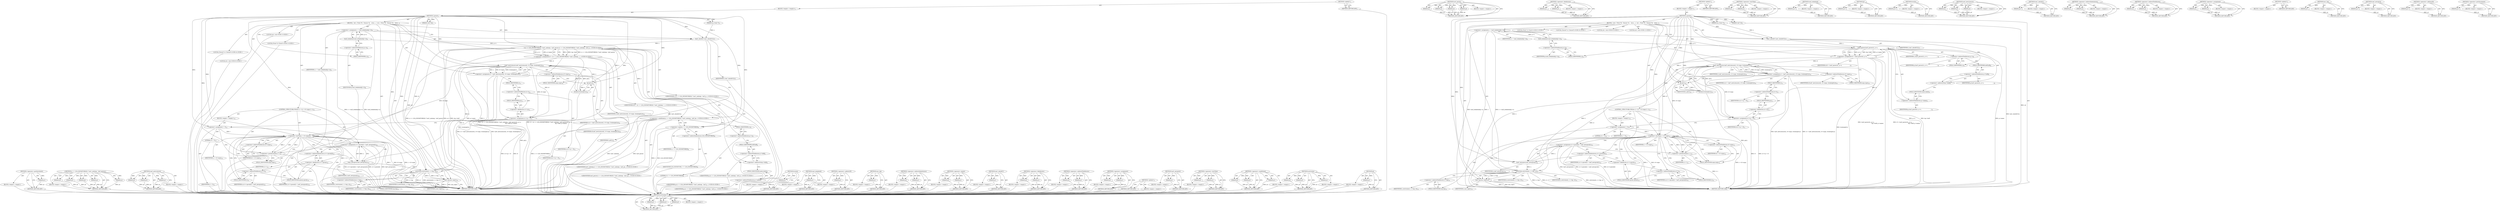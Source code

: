 digraph "&lt;operator&gt;.postIncrement" {
vulnerable_188 [label=<(METHOD,&lt;operator&gt;.postIncrement)>];
vulnerable_189 [label=<(PARAM,p1)>];
vulnerable_190 [label=<(BLOCK,&lt;empty&gt;,&lt;empty&gt;)>];
vulnerable_191 [label=<(METHOD_RETURN,ANY)>];
vulnerable_136 [label="<(METHOD,(c == LUA_SIGNATURE[0]) ? luaU_undump : luaY_parser)>"];
vulnerable_137 [label=<(PARAM,p1)>];
vulnerable_138 [label=<(PARAM,p2)>];
vulnerable_139 [label=<(PARAM,p3)>];
vulnerable_140 [label=<(PARAM,p4)>];
vulnerable_141 [label=<(PARAM,p5)>];
vulnerable_142 [label=<(BLOCK,&lt;empty&gt;,&lt;empty&gt;)>];
vulnerable_143 [label=<(METHOD_RETURN,ANY)>];
vulnerable_164 [label=<(METHOD,luaF_newLclosure)>];
vulnerable_165 [label=<(PARAM,p1)>];
vulnerable_166 [label=<(PARAM,p2)>];
vulnerable_167 [label=<(PARAM,p3)>];
vulnerable_168 [label=<(BLOCK,&lt;empty&gt;,&lt;empty&gt;)>];
vulnerable_169 [label=<(METHOD_RETURN,ANY)>];
vulnerable_6 [label=<(METHOD,&lt;global&gt;)<SUB>1</SUB>>];
vulnerable_7 [label=<(BLOCK,&lt;empty&gt;,&lt;empty&gt;)<SUB>1</SUB>>];
vulnerable_8 [label=<(METHOD,f_parser)<SUB>1</SUB>>];
vulnerable_9 [label=<(PARAM,lua_State *L)<SUB>1</SUB>>];
vulnerable_10 [label=<(PARAM,void *ud)<SUB>1</SUB>>];
vulnerable_11 [label=<(BLOCK,{
  int i;
  Proto *tf;
  Closure *cl;
   struc...,{
  int i;
  Proto *tf;
  Closure *cl;
   struc...)<SUB>1</SUB>>];
vulnerable_12 [label="<(LOCAL,int i: int)<SUB>2</SUB>>"];
vulnerable_13 [label="<(LOCAL,Proto* tf: Proto*)<SUB>3</SUB>>"];
vulnerable_14 [label="<(LOCAL,Closure* cl: Closure*)<SUB>4</SUB>>"];
vulnerable_15 [label="<(LOCAL,int c: int)<SUB>6</SUB>>"];
vulnerable_16 [label=<(&lt;operator&gt;.assignment,c = luaZ_lookahead(p-&gt;z))<SUB>6</SUB>>];
vulnerable_17 [label=<(IDENTIFIER,c,c = luaZ_lookahead(p-&gt;z))<SUB>6</SUB>>];
vulnerable_18 [label=<(luaZ_lookahead,luaZ_lookahead(p-&gt;z))<SUB>6</SUB>>];
vulnerable_19 [label=<(&lt;operator&gt;.indirectFieldAccess,p-&gt;z)<SUB>6</SUB>>];
vulnerable_20 [label=<(IDENTIFIER,p,luaZ_lookahead(p-&gt;z))<SUB>6</SUB>>];
vulnerable_21 [label=<(FIELD_IDENTIFIER,z,z)<SUB>6</SUB>>];
vulnerable_22 [label=<(luaC_checkGC,luaC_checkGC(L))<SUB>7</SUB>>];
vulnerable_23 [label=<(IDENTIFIER,L,luaC_checkGC(L))<SUB>7</SUB>>];
vulnerable_24 [label="<(&lt;operator&gt;.assignment,tf = ((c == LUA_SIGNATURE[0]) ? luaU_undump : l...)<SUB>8</SUB>>"];
vulnerable_25 [label="<(IDENTIFIER,tf,tf = ((c == LUA_SIGNATURE[0]) ? luaU_undump : l...)<SUB>8</SUB>>"];
vulnerable_26 [label="<((c == LUA_SIGNATURE[0]) ? luaU_undump : luaY_parser,((c == LUA_SIGNATURE[0]) ? luaU_undump : luaY_p...)<SUB>8</SUB>>"];
vulnerable_27 [label="<(&lt;operator&gt;.conditional,(c == LUA_SIGNATURE[0]) ? luaU_undump : luaY_pa...)<SUB>8</SUB>>"];
vulnerable_28 [label=<(&lt;operator&gt;.equals,c == LUA_SIGNATURE[0])<SUB>8</SUB>>];
vulnerable_29 [label=<(IDENTIFIER,c,c == LUA_SIGNATURE[0])<SUB>8</SUB>>];
vulnerable_30 [label=<(&lt;operator&gt;.indirectIndexAccess,LUA_SIGNATURE[0])<SUB>8</SUB>>];
vulnerable_31 [label=<(IDENTIFIER,LUA_SIGNATURE,c == LUA_SIGNATURE[0])<SUB>8</SUB>>];
vulnerable_32 [label=<(LITERAL,0,c == LUA_SIGNATURE[0])<SUB>8</SUB>>];
vulnerable_33 [label="<(IDENTIFIER,luaU_undump,(c == LUA_SIGNATURE[0]) ? luaU_undump : luaY_pa...)<SUB>8</SUB>>"];
vulnerable_34 [label="<(IDENTIFIER,luaY_parser,(c == LUA_SIGNATURE[0]) ? luaU_undump : luaY_pa...)<SUB>8</SUB>>"];
vulnerable_35 [label="<(IDENTIFIER,L,((c == LUA_SIGNATURE[0]) ? luaU_undump : luaY_p...)<SUB>8</SUB>>"];
vulnerable_36 [label=<(&lt;operator&gt;.indirectFieldAccess,p-&gt;z)<SUB>8</SUB>>];
vulnerable_37 [label="<(IDENTIFIER,p,((c == LUA_SIGNATURE[0]) ? luaU_undump : luaY_p...)<SUB>8</SUB>>"];
vulnerable_38 [label=<(FIELD_IDENTIFIER,z,z)<SUB>8</SUB>>];
vulnerable_39 [label=<(&lt;operator&gt;.addressOf,&amp;p-&gt;buff)<SUB>9</SUB>>];
vulnerable_40 [label=<(&lt;operator&gt;.indirectFieldAccess,p-&gt;buff)<SUB>9</SUB>>];
vulnerable_41 [label="<(IDENTIFIER,p,((c == LUA_SIGNATURE[0]) ? luaU_undump : luaY_p...)<SUB>9</SUB>>"];
vulnerable_42 [label=<(FIELD_IDENTIFIER,buff,buff)<SUB>9</SUB>>];
vulnerable_43 [label=<(&lt;operator&gt;.indirectFieldAccess,p-&gt;name)<SUB>9</SUB>>];
vulnerable_44 [label="<(IDENTIFIER,p,((c == LUA_SIGNATURE[0]) ? luaU_undump : luaY_p...)<SUB>9</SUB>>"];
vulnerable_45 [label=<(FIELD_IDENTIFIER,name,name)<SUB>9</SUB>>];
vulnerable_46 [label=<(&lt;operator&gt;.assignment,cl = luaF_newLclosure(L, tf-&gt;nups, hvalue(gt(L))))<SUB>10</SUB>>];
vulnerable_47 [label=<(IDENTIFIER,cl,cl = luaF_newLclosure(L, tf-&gt;nups, hvalue(gt(L))))<SUB>10</SUB>>];
vulnerable_48 [label=<(luaF_newLclosure,luaF_newLclosure(L, tf-&gt;nups, hvalue(gt(L))))<SUB>10</SUB>>];
vulnerable_49 [label=<(IDENTIFIER,L,luaF_newLclosure(L, tf-&gt;nups, hvalue(gt(L))))<SUB>10</SUB>>];
vulnerable_50 [label=<(&lt;operator&gt;.indirectFieldAccess,tf-&gt;nups)<SUB>10</SUB>>];
vulnerable_51 [label=<(IDENTIFIER,tf,luaF_newLclosure(L, tf-&gt;nups, hvalue(gt(L))))<SUB>10</SUB>>];
vulnerable_52 [label=<(FIELD_IDENTIFIER,nups,nups)<SUB>10</SUB>>];
vulnerable_53 [label=<(hvalue,hvalue(gt(L)))<SUB>10</SUB>>];
vulnerable_54 [label=<(gt,gt(L))<SUB>10</SUB>>];
vulnerable_55 [label=<(IDENTIFIER,L,gt(L))<SUB>10</SUB>>];
vulnerable_56 [label=<(&lt;operator&gt;.assignment,cl-&gt;l.p = tf)<SUB>11</SUB>>];
vulnerable_57 [label=<(&lt;operator&gt;.fieldAccess,cl-&gt;l.p)<SUB>11</SUB>>];
vulnerable_58 [label=<(&lt;operator&gt;.indirectFieldAccess,cl-&gt;l)<SUB>11</SUB>>];
vulnerable_59 [label=<(IDENTIFIER,cl,cl-&gt;l.p = tf)<SUB>11</SUB>>];
vulnerable_60 [label=<(FIELD_IDENTIFIER,l,l)<SUB>11</SUB>>];
vulnerable_61 [label=<(FIELD_IDENTIFIER,p,p)<SUB>11</SUB>>];
vulnerable_62 [label=<(IDENTIFIER,tf,cl-&gt;l.p = tf)<SUB>11</SUB>>];
vulnerable_63 [label=<(CONTROL_STRUCTURE,FOR,for (i = 0;i &lt; tf-&gt;nups;i++))<SUB>12</SUB>>];
vulnerable_64 [label=<(BLOCK,&lt;empty&gt;,&lt;empty&gt;)<SUB>12</SUB>>];
vulnerable_65 [label=<(&lt;operator&gt;.assignment,i = 0)<SUB>12</SUB>>];
vulnerable_66 [label=<(IDENTIFIER,i,i = 0)<SUB>12</SUB>>];
vulnerable_67 [label=<(LITERAL,0,i = 0)<SUB>12</SUB>>];
vulnerable_68 [label=<(&lt;operator&gt;.lessThan,i &lt; tf-&gt;nups)<SUB>12</SUB>>];
vulnerable_69 [label=<(IDENTIFIER,i,i &lt; tf-&gt;nups)<SUB>12</SUB>>];
vulnerable_70 [label=<(&lt;operator&gt;.indirectFieldAccess,tf-&gt;nups)<SUB>12</SUB>>];
vulnerable_71 [label=<(IDENTIFIER,tf,i &lt; tf-&gt;nups)<SUB>12</SUB>>];
vulnerable_72 [label=<(FIELD_IDENTIFIER,nups,nups)<SUB>12</SUB>>];
vulnerable_73 [label=<(&lt;operator&gt;.postIncrement,i++)<SUB>12</SUB>>];
vulnerable_74 [label=<(IDENTIFIER,i,i++)<SUB>12</SUB>>];
vulnerable_75 [label=<(&lt;operator&gt;.assignment,cl-&gt;l.upvals[i] = luaF_newupval(L))<SUB>13</SUB>>];
vulnerable_76 [label=<(&lt;operator&gt;.indirectIndexAccess,cl-&gt;l.upvals[i])<SUB>13</SUB>>];
vulnerable_77 [label=<(&lt;operator&gt;.fieldAccess,cl-&gt;l.upvals)<SUB>13</SUB>>];
vulnerable_78 [label=<(&lt;operator&gt;.indirectFieldAccess,cl-&gt;l)<SUB>13</SUB>>];
vulnerable_79 [label=<(IDENTIFIER,cl,cl-&gt;l.upvals[i] = luaF_newupval(L))<SUB>13</SUB>>];
vulnerable_80 [label=<(FIELD_IDENTIFIER,l,l)<SUB>13</SUB>>];
vulnerable_81 [label=<(FIELD_IDENTIFIER,upvals,upvals)<SUB>13</SUB>>];
vulnerable_82 [label=<(IDENTIFIER,i,cl-&gt;l.upvals[i] = luaF_newupval(L))<SUB>13</SUB>>];
vulnerable_83 [label=<(luaF_newupval,luaF_newupval(L))<SUB>13</SUB>>];
vulnerable_84 [label=<(IDENTIFIER,L,luaF_newupval(L))<SUB>13</SUB>>];
vulnerable_85 [label=<(setclvalue,setclvalue(L, L-&gt;top, cl))<SUB>14</SUB>>];
vulnerable_86 [label=<(IDENTIFIER,L,setclvalue(L, L-&gt;top, cl))<SUB>14</SUB>>];
vulnerable_87 [label=<(&lt;operator&gt;.indirectFieldAccess,L-&gt;top)<SUB>14</SUB>>];
vulnerable_88 [label=<(IDENTIFIER,L,setclvalue(L, L-&gt;top, cl))<SUB>14</SUB>>];
vulnerable_89 [label=<(FIELD_IDENTIFIER,top,top)<SUB>14</SUB>>];
vulnerable_90 [label=<(IDENTIFIER,cl,setclvalue(L, L-&gt;top, cl))<SUB>14</SUB>>];
vulnerable_91 [label=<(incr_top,incr_top(L))<SUB>15</SUB>>];
vulnerable_92 [label=<(IDENTIFIER,L,incr_top(L))<SUB>15</SUB>>];
vulnerable_93 [label=<(METHOD_RETURN,void)<SUB>1</SUB>>];
vulnerable_95 [label=<(METHOD_RETURN,ANY)<SUB>1</SUB>>];
vulnerable_170 [label=<(METHOD,hvalue)>];
vulnerable_171 [label=<(PARAM,p1)>];
vulnerable_172 [label=<(BLOCK,&lt;empty&gt;,&lt;empty&gt;)>];
vulnerable_173 [label=<(METHOD_RETURN,ANY)>];
vulnerable_123 [label=<(METHOD,luaZ_lookahead)>];
vulnerable_124 [label=<(PARAM,p1)>];
vulnerable_125 [label=<(BLOCK,&lt;empty&gt;,&lt;empty&gt;)>];
vulnerable_126 [label=<(METHOD_RETURN,ANY)>];
vulnerable_160 [label=<(METHOD,&lt;operator&gt;.addressOf)>];
vulnerable_161 [label=<(PARAM,p1)>];
vulnerable_162 [label=<(BLOCK,&lt;empty&gt;,&lt;empty&gt;)>];
vulnerable_163 [label=<(METHOD_RETURN,ANY)>];
vulnerable_202 [label=<(METHOD,incr_top)>];
vulnerable_203 [label=<(PARAM,p1)>];
vulnerable_204 [label=<(BLOCK,&lt;empty&gt;,&lt;empty&gt;)>];
vulnerable_205 [label=<(METHOD_RETURN,ANY)>];
vulnerable_155 [label=<(METHOD,&lt;operator&gt;.indirectIndexAccess)>];
vulnerable_156 [label=<(PARAM,p1)>];
vulnerable_157 [label=<(PARAM,p2)>];
vulnerable_158 [label=<(BLOCK,&lt;empty&gt;,&lt;empty&gt;)>];
vulnerable_159 [label=<(METHOD_RETURN,ANY)>];
vulnerable_150 [label=<(METHOD,&lt;operator&gt;.equals)>];
vulnerable_151 [label=<(PARAM,p1)>];
vulnerable_152 [label=<(PARAM,p2)>];
vulnerable_153 [label=<(BLOCK,&lt;empty&gt;,&lt;empty&gt;)>];
vulnerable_154 [label=<(METHOD_RETURN,ANY)>];
vulnerable_132 [label=<(METHOD,luaC_checkGC)>];
vulnerable_133 [label=<(PARAM,p1)>];
vulnerable_134 [label=<(BLOCK,&lt;empty&gt;,&lt;empty&gt;)>];
vulnerable_135 [label=<(METHOD_RETURN,ANY)>];
vulnerable_178 [label=<(METHOD,&lt;operator&gt;.fieldAccess)>];
vulnerable_179 [label=<(PARAM,p1)>];
vulnerable_180 [label=<(PARAM,p2)>];
vulnerable_181 [label=<(BLOCK,&lt;empty&gt;,&lt;empty&gt;)>];
vulnerable_182 [label=<(METHOD_RETURN,ANY)>];
vulnerable_127 [label=<(METHOD,&lt;operator&gt;.indirectFieldAccess)>];
vulnerable_128 [label=<(PARAM,p1)>];
vulnerable_129 [label=<(PARAM,p2)>];
vulnerable_130 [label=<(BLOCK,&lt;empty&gt;,&lt;empty&gt;)>];
vulnerable_131 [label=<(METHOD_RETURN,ANY)>];
vulnerable_118 [label=<(METHOD,&lt;operator&gt;.assignment)>];
vulnerable_119 [label=<(PARAM,p1)>];
vulnerable_120 [label=<(PARAM,p2)>];
vulnerable_121 [label=<(BLOCK,&lt;empty&gt;,&lt;empty&gt;)>];
vulnerable_122 [label=<(METHOD_RETURN,ANY)>];
vulnerable_112 [label=<(METHOD,&lt;global&gt;)<SUB>1</SUB>>];
vulnerable_113 [label=<(BLOCK,&lt;empty&gt;,&lt;empty&gt;)>];
vulnerable_114 [label=<(METHOD_RETURN,ANY)>];
vulnerable_192 [label=<(METHOD,luaF_newupval)>];
vulnerable_193 [label=<(PARAM,p1)>];
vulnerable_194 [label=<(BLOCK,&lt;empty&gt;,&lt;empty&gt;)>];
vulnerable_195 [label=<(METHOD_RETURN,ANY)>];
vulnerable_183 [label=<(METHOD,&lt;operator&gt;.lessThan)>];
vulnerable_184 [label=<(PARAM,p1)>];
vulnerable_185 [label=<(PARAM,p2)>];
vulnerable_186 [label=<(BLOCK,&lt;empty&gt;,&lt;empty&gt;)>];
vulnerable_187 [label=<(METHOD_RETURN,ANY)>];
vulnerable_144 [label=<(METHOD,&lt;operator&gt;.conditional)>];
vulnerable_145 [label=<(PARAM,p1)>];
vulnerable_146 [label=<(PARAM,p2)>];
vulnerable_147 [label=<(PARAM,p3)>];
vulnerable_148 [label=<(BLOCK,&lt;empty&gt;,&lt;empty&gt;)>];
vulnerable_149 [label=<(METHOD_RETURN,ANY)>];
vulnerable_196 [label=<(METHOD,setclvalue)>];
vulnerable_197 [label=<(PARAM,p1)>];
vulnerable_198 [label=<(PARAM,p2)>];
vulnerable_199 [label=<(PARAM,p3)>];
vulnerable_200 [label=<(BLOCK,&lt;empty&gt;,&lt;empty&gt;)>];
vulnerable_201 [label=<(METHOD_RETURN,ANY)>];
vulnerable_174 [label=<(METHOD,gt)>];
vulnerable_175 [label=<(PARAM,p1)>];
vulnerable_176 [label=<(BLOCK,&lt;empty&gt;,&lt;empty&gt;)>];
vulnerable_177 [label=<(METHOD_RETURN,ANY)>];
fixed_176 [label=<(METHOD,setclvalue)>];
fixed_177 [label=<(PARAM,p1)>];
fixed_178 [label=<(PARAM,p2)>];
fixed_179 [label=<(PARAM,p3)>];
fixed_180 [label=<(BLOCK,&lt;empty&gt;,&lt;empty&gt;)>];
fixed_181 [label=<(METHOD_RETURN,ANY)>];
fixed_128 [label=<(METHOD,luaY_parser)>];
fixed_129 [label=<(PARAM,p1)>];
fixed_130 [label=<(PARAM,p2)>];
fixed_131 [label=<(PARAM,p3)>];
fixed_132 [label=<(PARAM,p4)>];
fixed_133 [label=<(BLOCK,&lt;empty&gt;,&lt;empty&gt;)>];
fixed_134 [label=<(METHOD_RETURN,ANY)>];
fixed_153 [label=<(METHOD,&lt;operator&gt;.fieldAccess)>];
fixed_154 [label=<(PARAM,p1)>];
fixed_155 [label=<(PARAM,p2)>];
fixed_156 [label=<(BLOCK,&lt;empty&gt;,&lt;empty&gt;)>];
fixed_157 [label=<(METHOD_RETURN,ANY)>];
fixed_6 [label=<(METHOD,&lt;global&gt;)<SUB>1</SUB>>];
fixed_7 [label=<(BLOCK,&lt;empty&gt;,&lt;empty&gt;)<SUB>1</SUB>>];
fixed_8 [label=<(METHOD,f_parser)<SUB>1</SUB>>];
fixed_9 [label=<(PARAM,lua_State *L)<SUB>1</SUB>>];
fixed_10 [label=<(PARAM,void *ud)<SUB>1</SUB>>];
fixed_11 [label=<(BLOCK,{
  int i;
  Proto *tf;
  Closure *cl;
   struc...,{
  int i;
  Proto *tf;
  Closure *cl;
   struc...)<SUB>1</SUB>>];
fixed_12 [label="<(LOCAL,int i: int)<SUB>2</SUB>>"];
fixed_13 [label="<(LOCAL,Proto* tf: Proto*)<SUB>3</SUB>>"];
fixed_14 [label="<(LOCAL,Closure* cl: Closure*)<SUB>4</SUB>>"];
fixed_15 [label="<(LOCAL,int c: int)<SUB>6</SUB>>"];
fixed_16 [label=<(&lt;operator&gt;.assignment,c = luaZ_lookahead(p-&gt;z))<SUB>6</SUB>>];
fixed_17 [label=<(IDENTIFIER,c,c = luaZ_lookahead(p-&gt;z))<SUB>6</SUB>>];
fixed_18 [label=<(luaZ_lookahead,luaZ_lookahead(p-&gt;z))<SUB>6</SUB>>];
fixed_19 [label=<(&lt;operator&gt;.indirectFieldAccess,p-&gt;z)<SUB>6</SUB>>];
fixed_20 [label=<(IDENTIFIER,p,luaZ_lookahead(p-&gt;z))<SUB>6</SUB>>];
fixed_21 [label=<(FIELD_IDENTIFIER,z,z)<SUB>6</SUB>>];
fixed_22 [label=<(luaC_checkGC,luaC_checkGC(L))<SUB>7</SUB>>];
fixed_23 [label=<(IDENTIFIER,L,luaC_checkGC(L))<SUB>7</SUB>>];
fixed_24 [label=<(&lt;operator&gt;.assignment,tf = (luaY_parser)(L, p-&gt;z,
                   ...)<SUB>8</SUB>>];
fixed_25 [label=<(IDENTIFIER,tf,tf = (luaY_parser)(L, p-&gt;z,
                   ...)<SUB>8</SUB>>];
fixed_26 [label=<(luaY_parser,(luaY_parser)(L, p-&gt;z,
                        ...)<SUB>8</SUB>>];
fixed_27 [label=<(IDENTIFIER,L,(luaY_parser)(L, p-&gt;z,
                        ...)<SUB>8</SUB>>];
fixed_28 [label=<(&lt;operator&gt;.indirectFieldAccess,p-&gt;z)<SUB>8</SUB>>];
fixed_29 [label=<(IDENTIFIER,p,(luaY_parser)(L, p-&gt;z,
                        ...)<SUB>8</SUB>>];
fixed_30 [label=<(FIELD_IDENTIFIER,z,z)<SUB>8</SUB>>];
fixed_31 [label=<(&lt;operator&gt;.addressOf,&amp;p-&gt;buff)<SUB>9</SUB>>];
fixed_32 [label=<(&lt;operator&gt;.indirectFieldAccess,p-&gt;buff)<SUB>9</SUB>>];
fixed_33 [label=<(IDENTIFIER,p,(luaY_parser)(L, p-&gt;z,
                        ...)<SUB>9</SUB>>];
fixed_34 [label=<(FIELD_IDENTIFIER,buff,buff)<SUB>9</SUB>>];
fixed_35 [label=<(&lt;operator&gt;.indirectFieldAccess,p-&gt;name)<SUB>9</SUB>>];
fixed_36 [label=<(IDENTIFIER,p,(luaY_parser)(L, p-&gt;z,
                        ...)<SUB>9</SUB>>];
fixed_37 [label=<(FIELD_IDENTIFIER,name,name)<SUB>9</SUB>>];
fixed_38 [label=<(&lt;operator&gt;.assignment,cl = luaF_newLclosure(L, tf-&gt;nups, hvalue(gt(L))))<SUB>10</SUB>>];
fixed_39 [label=<(IDENTIFIER,cl,cl = luaF_newLclosure(L, tf-&gt;nups, hvalue(gt(L))))<SUB>10</SUB>>];
fixed_40 [label=<(luaF_newLclosure,luaF_newLclosure(L, tf-&gt;nups, hvalue(gt(L))))<SUB>10</SUB>>];
fixed_41 [label=<(IDENTIFIER,L,luaF_newLclosure(L, tf-&gt;nups, hvalue(gt(L))))<SUB>10</SUB>>];
fixed_42 [label=<(&lt;operator&gt;.indirectFieldAccess,tf-&gt;nups)<SUB>10</SUB>>];
fixed_43 [label=<(IDENTIFIER,tf,luaF_newLclosure(L, tf-&gt;nups, hvalue(gt(L))))<SUB>10</SUB>>];
fixed_44 [label=<(FIELD_IDENTIFIER,nups,nups)<SUB>10</SUB>>];
fixed_45 [label=<(hvalue,hvalue(gt(L)))<SUB>10</SUB>>];
fixed_46 [label=<(gt,gt(L))<SUB>10</SUB>>];
fixed_47 [label=<(IDENTIFIER,L,gt(L))<SUB>10</SUB>>];
fixed_48 [label=<(&lt;operator&gt;.assignment,cl-&gt;l.p = tf)<SUB>11</SUB>>];
fixed_49 [label=<(&lt;operator&gt;.fieldAccess,cl-&gt;l.p)<SUB>11</SUB>>];
fixed_50 [label=<(&lt;operator&gt;.indirectFieldAccess,cl-&gt;l)<SUB>11</SUB>>];
fixed_51 [label=<(IDENTIFIER,cl,cl-&gt;l.p = tf)<SUB>11</SUB>>];
fixed_52 [label=<(FIELD_IDENTIFIER,l,l)<SUB>11</SUB>>];
fixed_53 [label=<(FIELD_IDENTIFIER,p,p)<SUB>11</SUB>>];
fixed_54 [label=<(IDENTIFIER,tf,cl-&gt;l.p = tf)<SUB>11</SUB>>];
fixed_55 [label=<(CONTROL_STRUCTURE,FOR,for (i = 0;i &lt; tf-&gt;nups;i++))<SUB>12</SUB>>];
fixed_56 [label=<(BLOCK,&lt;empty&gt;,&lt;empty&gt;)<SUB>12</SUB>>];
fixed_57 [label=<(&lt;operator&gt;.assignment,i = 0)<SUB>12</SUB>>];
fixed_58 [label=<(IDENTIFIER,i,i = 0)<SUB>12</SUB>>];
fixed_59 [label=<(LITERAL,0,i = 0)<SUB>12</SUB>>];
fixed_60 [label=<(&lt;operator&gt;.lessThan,i &lt; tf-&gt;nups)<SUB>12</SUB>>];
fixed_61 [label=<(IDENTIFIER,i,i &lt; tf-&gt;nups)<SUB>12</SUB>>];
fixed_62 [label=<(&lt;operator&gt;.indirectFieldAccess,tf-&gt;nups)<SUB>12</SUB>>];
fixed_63 [label=<(IDENTIFIER,tf,i &lt; tf-&gt;nups)<SUB>12</SUB>>];
fixed_64 [label=<(FIELD_IDENTIFIER,nups,nups)<SUB>12</SUB>>];
fixed_65 [label=<(&lt;operator&gt;.postIncrement,i++)<SUB>12</SUB>>];
fixed_66 [label=<(IDENTIFIER,i,i++)<SUB>12</SUB>>];
fixed_67 [label=<(&lt;operator&gt;.assignment,cl-&gt;l.upvals[i] = luaF_newupval(L))<SUB>13</SUB>>];
fixed_68 [label=<(&lt;operator&gt;.indirectIndexAccess,cl-&gt;l.upvals[i])<SUB>13</SUB>>];
fixed_69 [label=<(&lt;operator&gt;.fieldAccess,cl-&gt;l.upvals)<SUB>13</SUB>>];
fixed_70 [label=<(&lt;operator&gt;.indirectFieldAccess,cl-&gt;l)<SUB>13</SUB>>];
fixed_71 [label=<(IDENTIFIER,cl,cl-&gt;l.upvals[i] = luaF_newupval(L))<SUB>13</SUB>>];
fixed_72 [label=<(FIELD_IDENTIFIER,l,l)<SUB>13</SUB>>];
fixed_73 [label=<(FIELD_IDENTIFIER,upvals,upvals)<SUB>13</SUB>>];
fixed_74 [label=<(IDENTIFIER,i,cl-&gt;l.upvals[i] = luaF_newupval(L))<SUB>13</SUB>>];
fixed_75 [label=<(luaF_newupval,luaF_newupval(L))<SUB>13</SUB>>];
fixed_76 [label=<(IDENTIFIER,L,luaF_newupval(L))<SUB>13</SUB>>];
fixed_77 [label=<(setclvalue,setclvalue(L, L-&gt;top, cl))<SUB>14</SUB>>];
fixed_78 [label=<(IDENTIFIER,L,setclvalue(L, L-&gt;top, cl))<SUB>14</SUB>>];
fixed_79 [label=<(&lt;operator&gt;.indirectFieldAccess,L-&gt;top)<SUB>14</SUB>>];
fixed_80 [label=<(IDENTIFIER,L,setclvalue(L, L-&gt;top, cl))<SUB>14</SUB>>];
fixed_81 [label=<(FIELD_IDENTIFIER,top,top)<SUB>14</SUB>>];
fixed_82 [label=<(IDENTIFIER,cl,setclvalue(L, L-&gt;top, cl))<SUB>14</SUB>>];
fixed_83 [label=<(incr_top,incr_top(L))<SUB>15</SUB>>];
fixed_84 [label=<(IDENTIFIER,L,incr_top(L))<SUB>15</SUB>>];
fixed_85 [label=<(METHOD_RETURN,void)<SUB>1</SUB>>];
fixed_87 [label=<(METHOD_RETURN,ANY)<SUB>1</SUB>>];
fixed_158 [label=<(METHOD,&lt;operator&gt;.lessThan)>];
fixed_159 [label=<(PARAM,p1)>];
fixed_160 [label=<(PARAM,p2)>];
fixed_161 [label=<(BLOCK,&lt;empty&gt;,&lt;empty&gt;)>];
fixed_162 [label=<(METHOD_RETURN,ANY)>];
fixed_115 [label=<(METHOD,luaZ_lookahead)>];
fixed_116 [label=<(PARAM,p1)>];
fixed_117 [label=<(BLOCK,&lt;empty&gt;,&lt;empty&gt;)>];
fixed_118 [label=<(METHOD_RETURN,ANY)>];
fixed_149 [label=<(METHOD,gt)>];
fixed_150 [label=<(PARAM,p1)>];
fixed_151 [label=<(BLOCK,&lt;empty&gt;,&lt;empty&gt;)>];
fixed_152 [label=<(METHOD_RETURN,ANY)>];
fixed_145 [label=<(METHOD,hvalue)>];
fixed_146 [label=<(PARAM,p1)>];
fixed_147 [label=<(BLOCK,&lt;empty&gt;,&lt;empty&gt;)>];
fixed_148 [label=<(METHOD_RETURN,ANY)>];
fixed_139 [label=<(METHOD,luaF_newLclosure)>];
fixed_140 [label=<(PARAM,p1)>];
fixed_141 [label=<(PARAM,p2)>];
fixed_142 [label=<(PARAM,p3)>];
fixed_143 [label=<(BLOCK,&lt;empty&gt;,&lt;empty&gt;)>];
fixed_144 [label=<(METHOD_RETURN,ANY)>];
fixed_124 [label=<(METHOD,luaC_checkGC)>];
fixed_125 [label=<(PARAM,p1)>];
fixed_126 [label=<(BLOCK,&lt;empty&gt;,&lt;empty&gt;)>];
fixed_127 [label=<(METHOD_RETURN,ANY)>];
fixed_167 [label=<(METHOD,&lt;operator&gt;.indirectIndexAccess)>];
fixed_168 [label=<(PARAM,p1)>];
fixed_169 [label=<(PARAM,p2)>];
fixed_170 [label=<(BLOCK,&lt;empty&gt;,&lt;empty&gt;)>];
fixed_171 [label=<(METHOD_RETURN,ANY)>];
fixed_119 [label=<(METHOD,&lt;operator&gt;.indirectFieldAccess)>];
fixed_120 [label=<(PARAM,p1)>];
fixed_121 [label=<(PARAM,p2)>];
fixed_122 [label=<(BLOCK,&lt;empty&gt;,&lt;empty&gt;)>];
fixed_123 [label=<(METHOD_RETURN,ANY)>];
fixed_110 [label=<(METHOD,&lt;operator&gt;.assignment)>];
fixed_111 [label=<(PARAM,p1)>];
fixed_112 [label=<(PARAM,p2)>];
fixed_113 [label=<(BLOCK,&lt;empty&gt;,&lt;empty&gt;)>];
fixed_114 [label=<(METHOD_RETURN,ANY)>];
fixed_104 [label=<(METHOD,&lt;global&gt;)<SUB>1</SUB>>];
fixed_105 [label=<(BLOCK,&lt;empty&gt;,&lt;empty&gt;)>];
fixed_106 [label=<(METHOD_RETURN,ANY)>];
fixed_182 [label=<(METHOD,incr_top)>];
fixed_183 [label=<(PARAM,p1)>];
fixed_184 [label=<(BLOCK,&lt;empty&gt;,&lt;empty&gt;)>];
fixed_185 [label=<(METHOD_RETURN,ANY)>];
fixed_172 [label=<(METHOD,luaF_newupval)>];
fixed_173 [label=<(PARAM,p1)>];
fixed_174 [label=<(BLOCK,&lt;empty&gt;,&lt;empty&gt;)>];
fixed_175 [label=<(METHOD_RETURN,ANY)>];
fixed_135 [label=<(METHOD,&lt;operator&gt;.addressOf)>];
fixed_136 [label=<(PARAM,p1)>];
fixed_137 [label=<(BLOCK,&lt;empty&gt;,&lt;empty&gt;)>];
fixed_138 [label=<(METHOD_RETURN,ANY)>];
fixed_163 [label=<(METHOD,&lt;operator&gt;.postIncrement)>];
fixed_164 [label=<(PARAM,p1)>];
fixed_165 [label=<(BLOCK,&lt;empty&gt;,&lt;empty&gt;)>];
fixed_166 [label=<(METHOD_RETURN,ANY)>];
vulnerable_188 -> vulnerable_189  [key=0, label="AST: "];
vulnerable_188 -> vulnerable_189  [key=1, label="DDG: "];
vulnerable_188 -> vulnerable_190  [key=0, label="AST: "];
vulnerable_188 -> vulnerable_191  [key=0, label="AST: "];
vulnerable_188 -> vulnerable_191  [key=1, label="CFG: "];
vulnerable_189 -> vulnerable_191  [key=0, label="DDG: p1"];
vulnerable_190 -> fixed_176  [key=0];
vulnerable_191 -> fixed_176  [key=0];
vulnerable_136 -> vulnerable_137  [key=0, label="AST: "];
vulnerable_136 -> vulnerable_137  [key=1, label="DDG: "];
vulnerable_136 -> vulnerable_142  [key=0, label="AST: "];
vulnerable_136 -> vulnerable_138  [key=0, label="AST: "];
vulnerable_136 -> vulnerable_138  [key=1, label="DDG: "];
vulnerable_136 -> vulnerable_143  [key=0, label="AST: "];
vulnerable_136 -> vulnerable_143  [key=1, label="CFG: "];
vulnerable_136 -> vulnerable_139  [key=0, label="AST: "];
vulnerable_136 -> vulnerable_139  [key=1, label="DDG: "];
vulnerable_136 -> vulnerable_140  [key=0, label="AST: "];
vulnerable_136 -> vulnerable_140  [key=1, label="DDG: "];
vulnerable_136 -> vulnerable_141  [key=0, label="AST: "];
vulnerable_136 -> vulnerable_141  [key=1, label="DDG: "];
vulnerable_137 -> vulnerable_143  [key=0, label="DDG: p1"];
vulnerable_138 -> vulnerable_143  [key=0, label="DDG: p2"];
vulnerable_139 -> vulnerable_143  [key=0, label="DDG: p3"];
vulnerable_140 -> vulnerable_143  [key=0, label="DDG: p4"];
vulnerable_141 -> vulnerable_143  [key=0, label="DDG: p5"];
vulnerable_142 -> fixed_176  [key=0];
vulnerable_143 -> fixed_176  [key=0];
vulnerable_164 -> vulnerable_165  [key=0, label="AST: "];
vulnerable_164 -> vulnerable_165  [key=1, label="DDG: "];
vulnerable_164 -> vulnerable_168  [key=0, label="AST: "];
vulnerable_164 -> vulnerable_166  [key=0, label="AST: "];
vulnerable_164 -> vulnerable_166  [key=1, label="DDG: "];
vulnerable_164 -> vulnerable_169  [key=0, label="AST: "];
vulnerable_164 -> vulnerable_169  [key=1, label="CFG: "];
vulnerable_164 -> vulnerable_167  [key=0, label="AST: "];
vulnerable_164 -> vulnerable_167  [key=1, label="DDG: "];
vulnerable_165 -> vulnerable_169  [key=0, label="DDG: p1"];
vulnerable_166 -> vulnerable_169  [key=0, label="DDG: p2"];
vulnerable_167 -> vulnerable_169  [key=0, label="DDG: p3"];
vulnerable_168 -> fixed_176  [key=0];
vulnerable_169 -> fixed_176  [key=0];
vulnerable_6 -> vulnerable_7  [key=0, label="AST: "];
vulnerable_6 -> vulnerable_95  [key=0, label="AST: "];
vulnerable_6 -> vulnerable_95  [key=1, label="CFG: "];
vulnerable_7 -> vulnerable_8  [key=0, label="AST: "];
vulnerable_8 -> vulnerable_9  [key=0, label="AST: "];
vulnerable_8 -> vulnerable_9  [key=1, label="DDG: "];
vulnerable_8 -> vulnerable_10  [key=0, label="AST: "];
vulnerable_8 -> vulnerable_10  [key=1, label="DDG: "];
vulnerable_8 -> vulnerable_11  [key=0, label="AST: "];
vulnerable_8 -> vulnerable_93  [key=0, label="AST: "];
vulnerable_8 -> vulnerable_21  [key=0, label="CFG: "];
vulnerable_8 -> vulnerable_56  [key=0, label="DDG: "];
vulnerable_8 -> vulnerable_22  [key=0, label="DDG: "];
vulnerable_8 -> vulnerable_85  [key=0, label="DDG: "];
vulnerable_8 -> vulnerable_91  [key=0, label="DDG: "];
vulnerable_8 -> vulnerable_26  [key=0, label="DDG: "];
vulnerable_8 -> vulnerable_48  [key=0, label="DDG: "];
vulnerable_8 -> vulnerable_65  [key=0, label="DDG: "];
vulnerable_8 -> vulnerable_68  [key=0, label="DDG: "];
vulnerable_8 -> vulnerable_73  [key=0, label="DDG: "];
vulnerable_8 -> vulnerable_27  [key=0, label="DDG: "];
vulnerable_8 -> vulnerable_83  [key=0, label="DDG: "];
vulnerable_8 -> vulnerable_28  [key=0, label="DDG: "];
vulnerable_8 -> vulnerable_54  [key=0, label="DDG: "];
vulnerable_9 -> vulnerable_22  [key=0, label="DDG: L"];
vulnerable_10 -> vulnerable_93  [key=0, label="DDG: ud"];
vulnerable_11 -> vulnerable_12  [key=0, label="AST: "];
vulnerable_11 -> vulnerable_13  [key=0, label="AST: "];
vulnerable_11 -> vulnerable_14  [key=0, label="AST: "];
vulnerable_11 -> vulnerable_15  [key=0, label="AST: "];
vulnerable_11 -> vulnerable_16  [key=0, label="AST: "];
vulnerable_11 -> vulnerable_22  [key=0, label="AST: "];
vulnerable_11 -> vulnerable_24  [key=0, label="AST: "];
vulnerable_11 -> vulnerable_46  [key=0, label="AST: "];
vulnerable_11 -> vulnerable_56  [key=0, label="AST: "];
vulnerable_11 -> vulnerable_63  [key=0, label="AST: "];
vulnerable_11 -> vulnerable_85  [key=0, label="AST: "];
vulnerable_11 -> vulnerable_91  [key=0, label="AST: "];
vulnerable_12 -> fixed_176  [key=0];
vulnerable_13 -> fixed_176  [key=0];
vulnerable_14 -> fixed_176  [key=0];
vulnerable_15 -> fixed_176  [key=0];
vulnerable_16 -> vulnerable_17  [key=0, label="AST: "];
vulnerable_16 -> vulnerable_18  [key=0, label="AST: "];
vulnerable_16 -> vulnerable_22  [key=0, label="CFG: "];
vulnerable_16 -> vulnerable_93  [key=0, label="DDG: luaZ_lookahead(p-&gt;z)"];
vulnerable_16 -> vulnerable_93  [key=1, label="DDG: c = luaZ_lookahead(p-&gt;z)"];
vulnerable_16 -> vulnerable_28  [key=0, label="DDG: c"];
vulnerable_17 -> fixed_176  [key=0];
vulnerable_18 -> vulnerable_19  [key=0, label="AST: "];
vulnerable_18 -> vulnerable_16  [key=0, label="CFG: "];
vulnerable_18 -> vulnerable_16  [key=1, label="DDG: p-&gt;z"];
vulnerable_18 -> vulnerable_26  [key=0, label="DDG: p-&gt;z"];
vulnerable_19 -> vulnerable_20  [key=0, label="AST: "];
vulnerable_19 -> vulnerable_21  [key=0, label="AST: "];
vulnerable_19 -> vulnerable_18  [key=0, label="CFG: "];
vulnerable_20 -> fixed_176  [key=0];
vulnerable_21 -> vulnerable_19  [key=0, label="CFG: "];
vulnerable_22 -> vulnerable_23  [key=0, label="AST: "];
vulnerable_22 -> vulnerable_30  [key=0, label="CFG: "];
vulnerable_22 -> vulnerable_93  [key=0, label="DDG: luaC_checkGC(L)"];
vulnerable_22 -> vulnerable_26  [key=0, label="DDG: L"];
vulnerable_23 -> fixed_176  [key=0];
vulnerable_24 -> vulnerable_25  [key=0, label="AST: "];
vulnerable_24 -> vulnerable_26  [key=0, label="AST: "];
vulnerable_24 -> vulnerable_52  [key=0, label="CFG: "];
vulnerable_24 -> vulnerable_93  [key=0, label="DDG: ((c == LUA_SIGNATURE[0]) ? luaU_undump : luaY_parser)(L, p-&gt;z,
                                                              &amp;p-&gt;buff, p-&gt;name)"];
vulnerable_24 -> vulnerable_93  [key=1, label="DDG: tf = ((c == LUA_SIGNATURE[0]) ? luaU_undump : luaY_parser)(L, p-&gt;z,
                                                              &amp;p-&gt;buff, p-&gt;name)"];
vulnerable_24 -> vulnerable_56  [key=0, label="DDG: tf"];
vulnerable_24 -> vulnerable_48  [key=0, label="DDG: tf"];
vulnerable_24 -> vulnerable_68  [key=0, label="DDG: tf"];
vulnerable_25 -> fixed_176  [key=0];
vulnerable_26 -> vulnerable_27  [key=0, label="AST: "];
vulnerable_26 -> vulnerable_35  [key=0, label="AST: "];
vulnerable_26 -> vulnerable_36  [key=0, label="AST: "];
vulnerable_26 -> vulnerable_39  [key=0, label="AST: "];
vulnerable_26 -> vulnerable_43  [key=0, label="AST: "];
vulnerable_26 -> vulnerable_24  [key=0, label="CFG: "];
vulnerable_26 -> vulnerable_24  [key=1, label="DDG: L"];
vulnerable_26 -> vulnerable_24  [key=2, label="DDG: &amp;p-&gt;buff"];
vulnerable_26 -> vulnerable_24  [key=3, label="DDG: (c == LUA_SIGNATURE[0]) ? luaU_undump : luaY_parser"];
vulnerable_26 -> vulnerable_24  [key=4, label="DDG: p-&gt;z"];
vulnerable_26 -> vulnerable_24  [key=5, label="DDG: p-&gt;name"];
vulnerable_26 -> vulnerable_93  [key=0, label="DDG: (c == LUA_SIGNATURE[0]) ? luaU_undump : luaY_parser"];
vulnerable_26 -> vulnerable_93  [key=1, label="DDG: p-&gt;z"];
vulnerable_26 -> vulnerable_93  [key=2, label="DDG: &amp;p-&gt;buff"];
vulnerable_26 -> vulnerable_93  [key=3, label="DDG: p-&gt;name"];
vulnerable_26 -> vulnerable_54  [key=0, label="DDG: L"];
vulnerable_27 -> vulnerable_28  [key=0, label="AST: "];
vulnerable_27 -> vulnerable_33  [key=0, label="AST: "];
vulnerable_27 -> vulnerable_34  [key=0, label="AST: "];
vulnerable_27 -> vulnerable_38  [key=0, label="CFG: "];
vulnerable_27 -> vulnerable_93  [key=0, label="DDG: c == LUA_SIGNATURE[0]"];
vulnerable_27 -> vulnerable_93  [key=1, label="DDG: luaU_undump"];
vulnerable_27 -> vulnerable_93  [key=2, label="DDG: luaY_parser"];
vulnerable_28 -> vulnerable_29  [key=0, label="AST: "];
vulnerable_28 -> vulnerable_30  [key=0, label="AST: "];
vulnerable_28 -> vulnerable_27  [key=0, label="CFG: "];
vulnerable_28 -> vulnerable_93  [key=0, label="DDG: c"];
vulnerable_28 -> vulnerable_93  [key=1, label="DDG: LUA_SIGNATURE[0]"];
vulnerable_29 -> fixed_176  [key=0];
vulnerable_30 -> vulnerable_31  [key=0, label="AST: "];
vulnerable_30 -> vulnerable_32  [key=0, label="AST: "];
vulnerable_30 -> vulnerable_28  [key=0, label="CFG: "];
vulnerable_31 -> fixed_176  [key=0];
vulnerable_32 -> fixed_176  [key=0];
vulnerable_33 -> fixed_176  [key=0];
vulnerable_34 -> fixed_176  [key=0];
vulnerable_35 -> fixed_176  [key=0];
vulnerable_36 -> vulnerable_37  [key=0, label="AST: "];
vulnerable_36 -> vulnerable_38  [key=0, label="AST: "];
vulnerable_36 -> vulnerable_42  [key=0, label="CFG: "];
vulnerable_37 -> fixed_176  [key=0];
vulnerable_38 -> vulnerable_36  [key=0, label="CFG: "];
vulnerable_39 -> vulnerable_40  [key=0, label="AST: "];
vulnerable_39 -> vulnerable_45  [key=0, label="CFG: "];
vulnerable_40 -> vulnerable_41  [key=0, label="AST: "];
vulnerable_40 -> vulnerable_42  [key=0, label="AST: "];
vulnerable_40 -> vulnerable_39  [key=0, label="CFG: "];
vulnerable_41 -> fixed_176  [key=0];
vulnerable_42 -> vulnerable_40  [key=0, label="CFG: "];
vulnerable_43 -> vulnerable_44  [key=0, label="AST: "];
vulnerable_43 -> vulnerable_45  [key=0, label="AST: "];
vulnerable_43 -> vulnerable_26  [key=0, label="CFG: "];
vulnerable_44 -> fixed_176  [key=0];
vulnerable_45 -> vulnerable_43  [key=0, label="CFG: "];
vulnerable_46 -> vulnerable_47  [key=0, label="AST: "];
vulnerable_46 -> vulnerable_48  [key=0, label="AST: "];
vulnerable_46 -> vulnerable_60  [key=0, label="CFG: "];
vulnerable_46 -> vulnerable_93  [key=0, label="DDG: luaF_newLclosure(L, tf-&gt;nups, hvalue(gt(L)))"];
vulnerable_46 -> vulnerable_93  [key=1, label="DDG: cl = luaF_newLclosure(L, tf-&gt;nups, hvalue(gt(L)))"];
vulnerable_46 -> vulnerable_85  [key=0, label="DDG: cl"];
vulnerable_47 -> fixed_176  [key=0];
vulnerable_48 -> vulnerable_49  [key=0, label="AST: "];
vulnerable_48 -> vulnerable_50  [key=0, label="AST: "];
vulnerable_48 -> vulnerable_53  [key=0, label="AST: "];
vulnerable_48 -> vulnerable_46  [key=0, label="CFG: "];
vulnerable_48 -> vulnerable_46  [key=1, label="DDG: L"];
vulnerable_48 -> vulnerable_46  [key=2, label="DDG: tf-&gt;nups"];
vulnerable_48 -> vulnerable_46  [key=3, label="DDG: hvalue(gt(L))"];
vulnerable_48 -> vulnerable_93  [key=0, label="DDG: hvalue(gt(L))"];
vulnerable_48 -> vulnerable_56  [key=0, label="DDG: tf-&gt;nups"];
vulnerable_48 -> vulnerable_85  [key=0, label="DDG: L"];
vulnerable_48 -> vulnerable_68  [key=0, label="DDG: tf-&gt;nups"];
vulnerable_48 -> vulnerable_83  [key=0, label="DDG: L"];
vulnerable_49 -> fixed_176  [key=0];
vulnerable_50 -> vulnerable_51  [key=0, label="AST: "];
vulnerable_50 -> vulnerable_52  [key=0, label="AST: "];
vulnerable_50 -> vulnerable_54  [key=0, label="CFG: "];
vulnerable_51 -> fixed_176  [key=0];
vulnerable_52 -> vulnerable_50  [key=0, label="CFG: "];
vulnerable_53 -> vulnerable_54  [key=0, label="AST: "];
vulnerable_53 -> vulnerable_48  [key=0, label="CFG: "];
vulnerable_53 -> vulnerable_48  [key=1, label="DDG: gt(L)"];
vulnerable_53 -> vulnerable_93  [key=0, label="DDG: gt(L)"];
vulnerable_54 -> vulnerable_55  [key=0, label="AST: "];
vulnerable_54 -> vulnerable_53  [key=0, label="CFG: "];
vulnerable_54 -> vulnerable_53  [key=1, label="DDG: L"];
vulnerable_54 -> vulnerable_48  [key=0, label="DDG: L"];
vulnerable_55 -> fixed_176  [key=0];
vulnerable_56 -> vulnerable_57  [key=0, label="AST: "];
vulnerable_56 -> vulnerable_62  [key=0, label="AST: "];
vulnerable_56 -> vulnerable_65  [key=0, label="CFG: "];
vulnerable_56 -> vulnerable_93  [key=0, label="DDG: tf"];
vulnerable_56 -> vulnerable_93  [key=1, label="DDG: cl-&gt;l.p = tf"];
vulnerable_57 -> vulnerable_58  [key=0, label="AST: "];
vulnerable_57 -> vulnerable_61  [key=0, label="AST: "];
vulnerable_57 -> vulnerable_56  [key=0, label="CFG: "];
vulnerable_58 -> vulnerable_59  [key=0, label="AST: "];
vulnerable_58 -> vulnerable_60  [key=0, label="AST: "];
vulnerable_58 -> vulnerable_61  [key=0, label="CFG: "];
vulnerable_59 -> fixed_176  [key=0];
vulnerable_60 -> vulnerable_58  [key=0, label="CFG: "];
vulnerable_61 -> vulnerable_57  [key=0, label="CFG: "];
vulnerable_62 -> fixed_176  [key=0];
vulnerable_63 -> vulnerable_64  [key=0, label="AST: "];
vulnerable_63 -> vulnerable_68  [key=0, label="AST: "];
vulnerable_63 -> vulnerable_73  [key=0, label="AST: "];
vulnerable_63 -> vulnerable_75  [key=0, label="AST: "];
vulnerable_64 -> vulnerable_65  [key=0, label="AST: "];
vulnerable_65 -> vulnerable_66  [key=0, label="AST: "];
vulnerable_65 -> vulnerable_67  [key=0, label="AST: "];
vulnerable_65 -> vulnerable_72  [key=0, label="CFG: "];
vulnerable_65 -> vulnerable_93  [key=0, label="DDG: i = 0"];
vulnerable_65 -> vulnerable_68  [key=0, label="DDG: i"];
vulnerable_66 -> fixed_176  [key=0];
vulnerable_67 -> fixed_176  [key=0];
vulnerable_68 -> vulnerable_69  [key=0, label="AST: "];
vulnerable_68 -> vulnerable_70  [key=0, label="AST: "];
vulnerable_68 -> vulnerable_70  [key=1, label="CDG: "];
vulnerable_68 -> vulnerable_80  [key=0, label="CFG: "];
vulnerable_68 -> vulnerable_80  [key=1, label="CDG: "];
vulnerable_68 -> vulnerable_89  [key=0, label="CFG: "];
vulnerable_68 -> vulnerable_93  [key=0, label="DDG: i"];
vulnerable_68 -> vulnerable_93  [key=1, label="DDG: tf-&gt;nups"];
vulnerable_68 -> vulnerable_93  [key=2, label="DDG: i &lt; tf-&gt;nups"];
vulnerable_68 -> vulnerable_73  [key=0, label="DDG: i"];
vulnerable_68 -> vulnerable_73  [key=1, label="CDG: "];
vulnerable_68 -> vulnerable_76  [key=0, label="CDG: "];
vulnerable_68 -> vulnerable_68  [key=0, label="CDG: "];
vulnerable_68 -> vulnerable_77  [key=0, label="CDG: "];
vulnerable_68 -> vulnerable_83  [key=0, label="CDG: "];
vulnerable_68 -> vulnerable_75  [key=0, label="CDG: "];
vulnerable_68 -> vulnerable_81  [key=0, label="CDG: "];
vulnerable_68 -> vulnerable_72  [key=0, label="CDG: "];
vulnerable_68 -> vulnerable_78  [key=0, label="CDG: "];
vulnerable_69 -> fixed_176  [key=0];
vulnerable_70 -> vulnerable_71  [key=0, label="AST: "];
vulnerable_70 -> vulnerable_72  [key=0, label="AST: "];
vulnerable_70 -> vulnerable_68  [key=0, label="CFG: "];
vulnerable_71 -> fixed_176  [key=0];
vulnerable_72 -> vulnerable_70  [key=0, label="CFG: "];
vulnerable_73 -> vulnerable_74  [key=0, label="AST: "];
vulnerable_73 -> vulnerable_72  [key=0, label="CFG: "];
vulnerable_73 -> vulnerable_93  [key=0, label="DDG: i++"];
vulnerable_73 -> vulnerable_68  [key=0, label="DDG: i"];
vulnerable_74 -> fixed_176  [key=0];
vulnerable_75 -> vulnerable_76  [key=0, label="AST: "];
vulnerable_75 -> vulnerable_83  [key=0, label="AST: "];
vulnerable_75 -> vulnerable_73  [key=0, label="CFG: "];
vulnerable_75 -> vulnerable_93  [key=0, label="DDG: cl-&gt;l.upvals[i]"];
vulnerable_75 -> vulnerable_93  [key=1, label="DDG: luaF_newupval(L)"];
vulnerable_75 -> vulnerable_93  [key=2, label="DDG: cl-&gt;l.upvals[i] = luaF_newupval(L)"];
vulnerable_76 -> vulnerable_77  [key=0, label="AST: "];
vulnerable_76 -> vulnerable_82  [key=0, label="AST: "];
vulnerable_76 -> vulnerable_83  [key=0, label="CFG: "];
vulnerable_77 -> vulnerable_78  [key=0, label="AST: "];
vulnerable_77 -> vulnerable_81  [key=0, label="AST: "];
vulnerable_77 -> vulnerable_76  [key=0, label="CFG: "];
vulnerable_78 -> vulnerable_79  [key=0, label="AST: "];
vulnerable_78 -> vulnerable_80  [key=0, label="AST: "];
vulnerable_78 -> vulnerable_81  [key=0, label="CFG: "];
vulnerable_79 -> fixed_176  [key=0];
vulnerable_80 -> vulnerable_78  [key=0, label="CFG: "];
vulnerable_81 -> vulnerable_77  [key=0, label="CFG: "];
vulnerable_82 -> fixed_176  [key=0];
vulnerable_83 -> vulnerable_84  [key=0, label="AST: "];
vulnerable_83 -> vulnerable_75  [key=0, label="CFG: "];
vulnerable_83 -> vulnerable_75  [key=1, label="DDG: L"];
vulnerable_83 -> vulnerable_85  [key=0, label="DDG: L"];
vulnerable_84 -> fixed_176  [key=0];
vulnerable_85 -> vulnerable_86  [key=0, label="AST: "];
vulnerable_85 -> vulnerable_87  [key=0, label="AST: "];
vulnerable_85 -> vulnerable_90  [key=0, label="AST: "];
vulnerable_85 -> vulnerable_91  [key=0, label="CFG: "];
vulnerable_85 -> vulnerable_91  [key=1, label="DDG: L"];
vulnerable_85 -> vulnerable_91  [key=2, label="DDG: L-&gt;top"];
vulnerable_85 -> vulnerable_93  [key=0, label="DDG: L-&gt;top"];
vulnerable_85 -> vulnerable_93  [key=1, label="DDG: cl"];
vulnerable_85 -> vulnerable_93  [key=2, label="DDG: setclvalue(L, L-&gt;top, cl)"];
vulnerable_86 -> fixed_176  [key=0];
vulnerable_87 -> vulnerable_88  [key=0, label="AST: "];
vulnerable_87 -> vulnerable_89  [key=0, label="AST: "];
vulnerable_87 -> vulnerable_85  [key=0, label="CFG: "];
vulnerable_88 -> fixed_176  [key=0];
vulnerable_89 -> vulnerable_87  [key=0, label="CFG: "];
vulnerable_90 -> fixed_176  [key=0];
vulnerable_91 -> vulnerable_92  [key=0, label="AST: "];
vulnerable_91 -> vulnerable_93  [key=0, label="CFG: "];
vulnerable_91 -> vulnerable_93  [key=1, label="DDG: L"];
vulnerable_91 -> vulnerable_93  [key=2, label="DDG: incr_top(L)"];
vulnerable_92 -> fixed_176  [key=0];
vulnerable_93 -> fixed_176  [key=0];
vulnerable_95 -> fixed_176  [key=0];
vulnerable_170 -> vulnerable_171  [key=0, label="AST: "];
vulnerable_170 -> vulnerable_171  [key=1, label="DDG: "];
vulnerable_170 -> vulnerable_172  [key=0, label="AST: "];
vulnerable_170 -> vulnerable_173  [key=0, label="AST: "];
vulnerable_170 -> vulnerable_173  [key=1, label="CFG: "];
vulnerable_171 -> vulnerable_173  [key=0, label="DDG: p1"];
vulnerable_172 -> fixed_176  [key=0];
vulnerable_173 -> fixed_176  [key=0];
vulnerable_123 -> vulnerable_124  [key=0, label="AST: "];
vulnerable_123 -> vulnerable_124  [key=1, label="DDG: "];
vulnerable_123 -> vulnerable_125  [key=0, label="AST: "];
vulnerable_123 -> vulnerable_126  [key=0, label="AST: "];
vulnerable_123 -> vulnerable_126  [key=1, label="CFG: "];
vulnerable_124 -> vulnerable_126  [key=0, label="DDG: p1"];
vulnerable_125 -> fixed_176  [key=0];
vulnerable_126 -> fixed_176  [key=0];
vulnerable_160 -> vulnerable_161  [key=0, label="AST: "];
vulnerable_160 -> vulnerable_161  [key=1, label="DDG: "];
vulnerable_160 -> vulnerable_162  [key=0, label="AST: "];
vulnerable_160 -> vulnerable_163  [key=0, label="AST: "];
vulnerable_160 -> vulnerable_163  [key=1, label="CFG: "];
vulnerable_161 -> vulnerable_163  [key=0, label="DDG: p1"];
vulnerable_162 -> fixed_176  [key=0];
vulnerable_163 -> fixed_176  [key=0];
vulnerable_202 -> vulnerable_203  [key=0, label="AST: "];
vulnerable_202 -> vulnerable_203  [key=1, label="DDG: "];
vulnerable_202 -> vulnerable_204  [key=0, label="AST: "];
vulnerable_202 -> vulnerable_205  [key=0, label="AST: "];
vulnerable_202 -> vulnerable_205  [key=1, label="CFG: "];
vulnerable_203 -> vulnerable_205  [key=0, label="DDG: p1"];
vulnerable_204 -> fixed_176  [key=0];
vulnerable_205 -> fixed_176  [key=0];
vulnerable_155 -> vulnerable_156  [key=0, label="AST: "];
vulnerable_155 -> vulnerable_156  [key=1, label="DDG: "];
vulnerable_155 -> vulnerable_158  [key=0, label="AST: "];
vulnerable_155 -> vulnerable_157  [key=0, label="AST: "];
vulnerable_155 -> vulnerable_157  [key=1, label="DDG: "];
vulnerable_155 -> vulnerable_159  [key=0, label="AST: "];
vulnerable_155 -> vulnerable_159  [key=1, label="CFG: "];
vulnerable_156 -> vulnerable_159  [key=0, label="DDG: p1"];
vulnerable_157 -> vulnerable_159  [key=0, label="DDG: p2"];
vulnerable_158 -> fixed_176  [key=0];
vulnerable_159 -> fixed_176  [key=0];
vulnerable_150 -> vulnerable_151  [key=0, label="AST: "];
vulnerable_150 -> vulnerable_151  [key=1, label="DDG: "];
vulnerable_150 -> vulnerable_153  [key=0, label="AST: "];
vulnerable_150 -> vulnerable_152  [key=0, label="AST: "];
vulnerable_150 -> vulnerable_152  [key=1, label="DDG: "];
vulnerable_150 -> vulnerable_154  [key=0, label="AST: "];
vulnerable_150 -> vulnerable_154  [key=1, label="CFG: "];
vulnerable_151 -> vulnerable_154  [key=0, label="DDG: p1"];
vulnerable_152 -> vulnerable_154  [key=0, label="DDG: p2"];
vulnerable_153 -> fixed_176  [key=0];
vulnerable_154 -> fixed_176  [key=0];
vulnerable_132 -> vulnerable_133  [key=0, label="AST: "];
vulnerable_132 -> vulnerable_133  [key=1, label="DDG: "];
vulnerable_132 -> vulnerable_134  [key=0, label="AST: "];
vulnerable_132 -> vulnerable_135  [key=0, label="AST: "];
vulnerable_132 -> vulnerable_135  [key=1, label="CFG: "];
vulnerable_133 -> vulnerable_135  [key=0, label="DDG: p1"];
vulnerable_134 -> fixed_176  [key=0];
vulnerable_135 -> fixed_176  [key=0];
vulnerable_178 -> vulnerable_179  [key=0, label="AST: "];
vulnerable_178 -> vulnerable_179  [key=1, label="DDG: "];
vulnerable_178 -> vulnerable_181  [key=0, label="AST: "];
vulnerable_178 -> vulnerable_180  [key=0, label="AST: "];
vulnerable_178 -> vulnerable_180  [key=1, label="DDG: "];
vulnerable_178 -> vulnerable_182  [key=0, label="AST: "];
vulnerable_178 -> vulnerable_182  [key=1, label="CFG: "];
vulnerable_179 -> vulnerable_182  [key=0, label="DDG: p1"];
vulnerable_180 -> vulnerable_182  [key=0, label="DDG: p2"];
vulnerable_181 -> fixed_176  [key=0];
vulnerable_182 -> fixed_176  [key=0];
vulnerable_127 -> vulnerable_128  [key=0, label="AST: "];
vulnerable_127 -> vulnerable_128  [key=1, label="DDG: "];
vulnerable_127 -> vulnerable_130  [key=0, label="AST: "];
vulnerable_127 -> vulnerable_129  [key=0, label="AST: "];
vulnerable_127 -> vulnerable_129  [key=1, label="DDG: "];
vulnerable_127 -> vulnerable_131  [key=0, label="AST: "];
vulnerable_127 -> vulnerable_131  [key=1, label="CFG: "];
vulnerable_128 -> vulnerable_131  [key=0, label="DDG: p1"];
vulnerable_129 -> vulnerable_131  [key=0, label="DDG: p2"];
vulnerable_130 -> fixed_176  [key=0];
vulnerable_131 -> fixed_176  [key=0];
vulnerable_118 -> vulnerable_119  [key=0, label="AST: "];
vulnerable_118 -> vulnerable_119  [key=1, label="DDG: "];
vulnerable_118 -> vulnerable_121  [key=0, label="AST: "];
vulnerable_118 -> vulnerable_120  [key=0, label="AST: "];
vulnerable_118 -> vulnerable_120  [key=1, label="DDG: "];
vulnerable_118 -> vulnerable_122  [key=0, label="AST: "];
vulnerable_118 -> vulnerable_122  [key=1, label="CFG: "];
vulnerable_119 -> vulnerable_122  [key=0, label="DDG: p1"];
vulnerable_120 -> vulnerable_122  [key=0, label="DDG: p2"];
vulnerable_121 -> fixed_176  [key=0];
vulnerable_122 -> fixed_176  [key=0];
vulnerable_112 -> vulnerable_113  [key=0, label="AST: "];
vulnerable_112 -> vulnerable_114  [key=0, label="AST: "];
vulnerable_112 -> vulnerable_114  [key=1, label="CFG: "];
vulnerable_113 -> fixed_176  [key=0];
vulnerable_114 -> fixed_176  [key=0];
vulnerable_192 -> vulnerable_193  [key=0, label="AST: "];
vulnerable_192 -> vulnerable_193  [key=1, label="DDG: "];
vulnerable_192 -> vulnerable_194  [key=0, label="AST: "];
vulnerable_192 -> vulnerable_195  [key=0, label="AST: "];
vulnerable_192 -> vulnerable_195  [key=1, label="CFG: "];
vulnerable_193 -> vulnerable_195  [key=0, label="DDG: p1"];
vulnerable_194 -> fixed_176  [key=0];
vulnerable_195 -> fixed_176  [key=0];
vulnerable_183 -> vulnerable_184  [key=0, label="AST: "];
vulnerable_183 -> vulnerable_184  [key=1, label="DDG: "];
vulnerable_183 -> vulnerable_186  [key=0, label="AST: "];
vulnerable_183 -> vulnerable_185  [key=0, label="AST: "];
vulnerable_183 -> vulnerable_185  [key=1, label="DDG: "];
vulnerable_183 -> vulnerable_187  [key=0, label="AST: "];
vulnerable_183 -> vulnerable_187  [key=1, label="CFG: "];
vulnerable_184 -> vulnerable_187  [key=0, label="DDG: p1"];
vulnerable_185 -> vulnerable_187  [key=0, label="DDG: p2"];
vulnerable_186 -> fixed_176  [key=0];
vulnerable_187 -> fixed_176  [key=0];
vulnerable_144 -> vulnerable_145  [key=0, label="AST: "];
vulnerable_144 -> vulnerable_145  [key=1, label="DDG: "];
vulnerable_144 -> vulnerable_148  [key=0, label="AST: "];
vulnerable_144 -> vulnerable_146  [key=0, label="AST: "];
vulnerable_144 -> vulnerable_146  [key=1, label="DDG: "];
vulnerable_144 -> vulnerable_149  [key=0, label="AST: "];
vulnerable_144 -> vulnerable_149  [key=1, label="CFG: "];
vulnerable_144 -> vulnerable_147  [key=0, label="AST: "];
vulnerable_144 -> vulnerable_147  [key=1, label="DDG: "];
vulnerable_145 -> vulnerable_149  [key=0, label="DDG: p1"];
vulnerable_146 -> vulnerable_149  [key=0, label="DDG: p2"];
vulnerable_147 -> vulnerable_149  [key=0, label="DDG: p3"];
vulnerable_148 -> fixed_176  [key=0];
vulnerable_149 -> fixed_176  [key=0];
vulnerable_196 -> vulnerable_197  [key=0, label="AST: "];
vulnerable_196 -> vulnerable_197  [key=1, label="DDG: "];
vulnerable_196 -> vulnerable_200  [key=0, label="AST: "];
vulnerable_196 -> vulnerable_198  [key=0, label="AST: "];
vulnerable_196 -> vulnerable_198  [key=1, label="DDG: "];
vulnerable_196 -> vulnerable_201  [key=0, label="AST: "];
vulnerable_196 -> vulnerable_201  [key=1, label="CFG: "];
vulnerable_196 -> vulnerable_199  [key=0, label="AST: "];
vulnerable_196 -> vulnerable_199  [key=1, label="DDG: "];
vulnerable_197 -> vulnerable_201  [key=0, label="DDG: p1"];
vulnerable_198 -> vulnerable_201  [key=0, label="DDG: p2"];
vulnerable_199 -> vulnerable_201  [key=0, label="DDG: p3"];
vulnerable_200 -> fixed_176  [key=0];
vulnerable_201 -> fixed_176  [key=0];
vulnerable_174 -> vulnerable_175  [key=0, label="AST: "];
vulnerable_174 -> vulnerable_175  [key=1, label="DDG: "];
vulnerable_174 -> vulnerable_176  [key=0, label="AST: "];
vulnerable_174 -> vulnerable_177  [key=0, label="AST: "];
vulnerable_174 -> vulnerable_177  [key=1, label="CFG: "];
vulnerable_175 -> vulnerable_177  [key=0, label="DDG: p1"];
vulnerable_176 -> fixed_176  [key=0];
vulnerable_177 -> fixed_176  [key=0];
fixed_176 -> fixed_177  [key=0, label="AST: "];
fixed_176 -> fixed_177  [key=1, label="DDG: "];
fixed_176 -> fixed_180  [key=0, label="AST: "];
fixed_176 -> fixed_178  [key=0, label="AST: "];
fixed_176 -> fixed_178  [key=1, label="DDG: "];
fixed_176 -> fixed_181  [key=0, label="AST: "];
fixed_176 -> fixed_181  [key=1, label="CFG: "];
fixed_176 -> fixed_179  [key=0, label="AST: "];
fixed_176 -> fixed_179  [key=1, label="DDG: "];
fixed_177 -> fixed_181  [key=0, label="DDG: p1"];
fixed_178 -> fixed_181  [key=0, label="DDG: p2"];
fixed_179 -> fixed_181  [key=0, label="DDG: p3"];
fixed_128 -> fixed_129  [key=0, label="AST: "];
fixed_128 -> fixed_129  [key=1, label="DDG: "];
fixed_128 -> fixed_133  [key=0, label="AST: "];
fixed_128 -> fixed_130  [key=0, label="AST: "];
fixed_128 -> fixed_130  [key=1, label="DDG: "];
fixed_128 -> fixed_134  [key=0, label="AST: "];
fixed_128 -> fixed_134  [key=1, label="CFG: "];
fixed_128 -> fixed_131  [key=0, label="AST: "];
fixed_128 -> fixed_131  [key=1, label="DDG: "];
fixed_128 -> fixed_132  [key=0, label="AST: "];
fixed_128 -> fixed_132  [key=1, label="DDG: "];
fixed_129 -> fixed_134  [key=0, label="DDG: p1"];
fixed_130 -> fixed_134  [key=0, label="DDG: p2"];
fixed_131 -> fixed_134  [key=0, label="DDG: p3"];
fixed_132 -> fixed_134  [key=0, label="DDG: p4"];
fixed_153 -> fixed_154  [key=0, label="AST: "];
fixed_153 -> fixed_154  [key=1, label="DDG: "];
fixed_153 -> fixed_156  [key=0, label="AST: "];
fixed_153 -> fixed_155  [key=0, label="AST: "];
fixed_153 -> fixed_155  [key=1, label="DDG: "];
fixed_153 -> fixed_157  [key=0, label="AST: "];
fixed_153 -> fixed_157  [key=1, label="CFG: "];
fixed_154 -> fixed_157  [key=0, label="DDG: p1"];
fixed_155 -> fixed_157  [key=0, label="DDG: p2"];
fixed_6 -> fixed_7  [key=0, label="AST: "];
fixed_6 -> fixed_87  [key=0, label="AST: "];
fixed_6 -> fixed_87  [key=1, label="CFG: "];
fixed_7 -> fixed_8  [key=0, label="AST: "];
fixed_8 -> fixed_9  [key=0, label="AST: "];
fixed_8 -> fixed_9  [key=1, label="DDG: "];
fixed_8 -> fixed_10  [key=0, label="AST: "];
fixed_8 -> fixed_10  [key=1, label="DDG: "];
fixed_8 -> fixed_11  [key=0, label="AST: "];
fixed_8 -> fixed_85  [key=0, label="AST: "];
fixed_8 -> fixed_21  [key=0, label="CFG: "];
fixed_8 -> fixed_48  [key=0, label="DDG: "];
fixed_8 -> fixed_22  [key=0, label="DDG: "];
fixed_8 -> fixed_77  [key=0, label="DDG: "];
fixed_8 -> fixed_83  [key=0, label="DDG: "];
fixed_8 -> fixed_26  [key=0, label="DDG: "];
fixed_8 -> fixed_40  [key=0, label="DDG: "];
fixed_8 -> fixed_57  [key=0, label="DDG: "];
fixed_8 -> fixed_60  [key=0, label="DDG: "];
fixed_8 -> fixed_65  [key=0, label="DDG: "];
fixed_8 -> fixed_75  [key=0, label="DDG: "];
fixed_8 -> fixed_46  [key=0, label="DDG: "];
fixed_9 -> fixed_22  [key=0, label="DDG: L"];
fixed_10 -> fixed_85  [key=0, label="DDG: ud"];
fixed_11 -> fixed_12  [key=0, label="AST: "];
fixed_11 -> fixed_13  [key=0, label="AST: "];
fixed_11 -> fixed_14  [key=0, label="AST: "];
fixed_11 -> fixed_15  [key=0, label="AST: "];
fixed_11 -> fixed_16  [key=0, label="AST: "];
fixed_11 -> fixed_22  [key=0, label="AST: "];
fixed_11 -> fixed_24  [key=0, label="AST: "];
fixed_11 -> fixed_38  [key=0, label="AST: "];
fixed_11 -> fixed_48  [key=0, label="AST: "];
fixed_11 -> fixed_55  [key=0, label="AST: "];
fixed_11 -> fixed_77  [key=0, label="AST: "];
fixed_11 -> fixed_83  [key=0, label="AST: "];
fixed_16 -> fixed_17  [key=0, label="AST: "];
fixed_16 -> fixed_18  [key=0, label="AST: "];
fixed_16 -> fixed_22  [key=0, label="CFG: "];
fixed_16 -> fixed_85  [key=0, label="DDG: c"];
fixed_16 -> fixed_85  [key=1, label="DDG: luaZ_lookahead(p-&gt;z)"];
fixed_16 -> fixed_85  [key=2, label="DDG: c = luaZ_lookahead(p-&gt;z)"];
fixed_18 -> fixed_19  [key=0, label="AST: "];
fixed_18 -> fixed_16  [key=0, label="CFG: "];
fixed_18 -> fixed_16  [key=1, label="DDG: p-&gt;z"];
fixed_18 -> fixed_26  [key=0, label="DDG: p-&gt;z"];
fixed_19 -> fixed_20  [key=0, label="AST: "];
fixed_19 -> fixed_21  [key=0, label="AST: "];
fixed_19 -> fixed_18  [key=0, label="CFG: "];
fixed_21 -> fixed_19  [key=0, label="CFG: "];
fixed_22 -> fixed_23  [key=0, label="AST: "];
fixed_22 -> fixed_30  [key=0, label="CFG: "];
fixed_22 -> fixed_85  [key=0, label="DDG: luaC_checkGC(L)"];
fixed_22 -> fixed_26  [key=0, label="DDG: L"];
fixed_24 -> fixed_25  [key=0, label="AST: "];
fixed_24 -> fixed_26  [key=0, label="AST: "];
fixed_24 -> fixed_44  [key=0, label="CFG: "];
fixed_24 -> fixed_85  [key=0, label="DDG: (luaY_parser)(L, p-&gt;z,
                                                              &amp;p-&gt;buff, p-&gt;name)"];
fixed_24 -> fixed_85  [key=1, label="DDG: tf = (luaY_parser)(L, p-&gt;z,
                                                              &amp;p-&gt;buff, p-&gt;name)"];
fixed_24 -> fixed_48  [key=0, label="DDG: tf"];
fixed_24 -> fixed_40  [key=0, label="DDG: tf"];
fixed_24 -> fixed_60  [key=0, label="DDG: tf"];
fixed_26 -> fixed_27  [key=0, label="AST: "];
fixed_26 -> fixed_28  [key=0, label="AST: "];
fixed_26 -> fixed_31  [key=0, label="AST: "];
fixed_26 -> fixed_35  [key=0, label="AST: "];
fixed_26 -> fixed_24  [key=0, label="CFG: "];
fixed_26 -> fixed_24  [key=1, label="DDG: L"];
fixed_26 -> fixed_24  [key=2, label="DDG: p-&gt;z"];
fixed_26 -> fixed_24  [key=3, label="DDG: &amp;p-&gt;buff"];
fixed_26 -> fixed_24  [key=4, label="DDG: p-&gt;name"];
fixed_26 -> fixed_85  [key=0, label="DDG: p-&gt;z"];
fixed_26 -> fixed_85  [key=1, label="DDG: &amp;p-&gt;buff"];
fixed_26 -> fixed_85  [key=2, label="DDG: p-&gt;name"];
fixed_26 -> fixed_46  [key=0, label="DDG: L"];
fixed_28 -> fixed_29  [key=0, label="AST: "];
fixed_28 -> fixed_30  [key=0, label="AST: "];
fixed_28 -> fixed_34  [key=0, label="CFG: "];
fixed_30 -> fixed_28  [key=0, label="CFG: "];
fixed_31 -> fixed_32  [key=0, label="AST: "];
fixed_31 -> fixed_37  [key=0, label="CFG: "];
fixed_32 -> fixed_33  [key=0, label="AST: "];
fixed_32 -> fixed_34  [key=0, label="AST: "];
fixed_32 -> fixed_31  [key=0, label="CFG: "];
fixed_34 -> fixed_32  [key=0, label="CFG: "];
fixed_35 -> fixed_36  [key=0, label="AST: "];
fixed_35 -> fixed_37  [key=0, label="AST: "];
fixed_35 -> fixed_26  [key=0, label="CFG: "];
fixed_37 -> fixed_35  [key=0, label="CFG: "];
fixed_38 -> fixed_39  [key=0, label="AST: "];
fixed_38 -> fixed_40  [key=0, label="AST: "];
fixed_38 -> fixed_52  [key=0, label="CFG: "];
fixed_38 -> fixed_85  [key=0, label="DDG: luaF_newLclosure(L, tf-&gt;nups, hvalue(gt(L)))"];
fixed_38 -> fixed_85  [key=1, label="DDG: cl = luaF_newLclosure(L, tf-&gt;nups, hvalue(gt(L)))"];
fixed_38 -> fixed_77  [key=0, label="DDG: cl"];
fixed_40 -> fixed_41  [key=0, label="AST: "];
fixed_40 -> fixed_42  [key=0, label="AST: "];
fixed_40 -> fixed_45  [key=0, label="AST: "];
fixed_40 -> fixed_38  [key=0, label="CFG: "];
fixed_40 -> fixed_38  [key=1, label="DDG: L"];
fixed_40 -> fixed_38  [key=2, label="DDG: tf-&gt;nups"];
fixed_40 -> fixed_38  [key=3, label="DDG: hvalue(gt(L))"];
fixed_40 -> fixed_85  [key=0, label="DDG: hvalue(gt(L))"];
fixed_40 -> fixed_48  [key=0, label="DDG: tf-&gt;nups"];
fixed_40 -> fixed_77  [key=0, label="DDG: L"];
fixed_40 -> fixed_60  [key=0, label="DDG: tf-&gt;nups"];
fixed_40 -> fixed_75  [key=0, label="DDG: L"];
fixed_42 -> fixed_43  [key=0, label="AST: "];
fixed_42 -> fixed_44  [key=0, label="AST: "];
fixed_42 -> fixed_46  [key=0, label="CFG: "];
fixed_44 -> fixed_42  [key=0, label="CFG: "];
fixed_45 -> fixed_46  [key=0, label="AST: "];
fixed_45 -> fixed_40  [key=0, label="CFG: "];
fixed_45 -> fixed_40  [key=1, label="DDG: gt(L)"];
fixed_45 -> fixed_85  [key=0, label="DDG: gt(L)"];
fixed_46 -> fixed_47  [key=0, label="AST: "];
fixed_46 -> fixed_45  [key=0, label="CFG: "];
fixed_46 -> fixed_45  [key=1, label="DDG: L"];
fixed_46 -> fixed_40  [key=0, label="DDG: L"];
fixed_48 -> fixed_49  [key=0, label="AST: "];
fixed_48 -> fixed_54  [key=0, label="AST: "];
fixed_48 -> fixed_57  [key=0, label="CFG: "];
fixed_48 -> fixed_85  [key=0, label="DDG: tf"];
fixed_48 -> fixed_85  [key=1, label="DDG: cl-&gt;l.p = tf"];
fixed_49 -> fixed_50  [key=0, label="AST: "];
fixed_49 -> fixed_53  [key=0, label="AST: "];
fixed_49 -> fixed_48  [key=0, label="CFG: "];
fixed_50 -> fixed_51  [key=0, label="AST: "];
fixed_50 -> fixed_52  [key=0, label="AST: "];
fixed_50 -> fixed_53  [key=0, label="CFG: "];
fixed_52 -> fixed_50  [key=0, label="CFG: "];
fixed_53 -> fixed_49  [key=0, label="CFG: "];
fixed_55 -> fixed_56  [key=0, label="AST: "];
fixed_55 -> fixed_60  [key=0, label="AST: "];
fixed_55 -> fixed_65  [key=0, label="AST: "];
fixed_55 -> fixed_67  [key=0, label="AST: "];
fixed_56 -> fixed_57  [key=0, label="AST: "];
fixed_57 -> fixed_58  [key=0, label="AST: "];
fixed_57 -> fixed_59  [key=0, label="AST: "];
fixed_57 -> fixed_64  [key=0, label="CFG: "];
fixed_57 -> fixed_85  [key=0, label="DDG: i = 0"];
fixed_57 -> fixed_60  [key=0, label="DDG: i"];
fixed_60 -> fixed_61  [key=0, label="AST: "];
fixed_60 -> fixed_62  [key=0, label="AST: "];
fixed_60 -> fixed_62  [key=1, label="CDG: "];
fixed_60 -> fixed_72  [key=0, label="CFG: "];
fixed_60 -> fixed_72  [key=1, label="CDG: "];
fixed_60 -> fixed_81  [key=0, label="CFG: "];
fixed_60 -> fixed_85  [key=0, label="DDG: i"];
fixed_60 -> fixed_85  [key=1, label="DDG: tf-&gt;nups"];
fixed_60 -> fixed_85  [key=2, label="DDG: i &lt; tf-&gt;nups"];
fixed_60 -> fixed_65  [key=0, label="DDG: i"];
fixed_60 -> fixed_65  [key=1, label="CDG: "];
fixed_60 -> fixed_68  [key=0, label="CDG: "];
fixed_60 -> fixed_60  [key=0, label="CDG: "];
fixed_60 -> fixed_73  [key=0, label="CDG: "];
fixed_60 -> fixed_64  [key=0, label="CDG: "];
fixed_60 -> fixed_75  [key=0, label="CDG: "];
fixed_60 -> fixed_69  [key=0, label="CDG: "];
fixed_60 -> fixed_67  [key=0, label="CDG: "];
fixed_60 -> fixed_70  [key=0, label="CDG: "];
fixed_62 -> fixed_63  [key=0, label="AST: "];
fixed_62 -> fixed_64  [key=0, label="AST: "];
fixed_62 -> fixed_60  [key=0, label="CFG: "];
fixed_64 -> fixed_62  [key=0, label="CFG: "];
fixed_65 -> fixed_66  [key=0, label="AST: "];
fixed_65 -> fixed_64  [key=0, label="CFG: "];
fixed_65 -> fixed_85  [key=0, label="DDG: i++"];
fixed_65 -> fixed_60  [key=0, label="DDG: i"];
fixed_67 -> fixed_68  [key=0, label="AST: "];
fixed_67 -> fixed_75  [key=0, label="AST: "];
fixed_67 -> fixed_65  [key=0, label="CFG: "];
fixed_67 -> fixed_85  [key=0, label="DDG: cl-&gt;l.upvals[i]"];
fixed_67 -> fixed_85  [key=1, label="DDG: luaF_newupval(L)"];
fixed_67 -> fixed_85  [key=2, label="DDG: cl-&gt;l.upvals[i] = luaF_newupval(L)"];
fixed_68 -> fixed_69  [key=0, label="AST: "];
fixed_68 -> fixed_74  [key=0, label="AST: "];
fixed_68 -> fixed_75  [key=0, label="CFG: "];
fixed_69 -> fixed_70  [key=0, label="AST: "];
fixed_69 -> fixed_73  [key=0, label="AST: "];
fixed_69 -> fixed_68  [key=0, label="CFG: "];
fixed_70 -> fixed_71  [key=0, label="AST: "];
fixed_70 -> fixed_72  [key=0, label="AST: "];
fixed_70 -> fixed_73  [key=0, label="CFG: "];
fixed_72 -> fixed_70  [key=0, label="CFG: "];
fixed_73 -> fixed_69  [key=0, label="CFG: "];
fixed_75 -> fixed_76  [key=0, label="AST: "];
fixed_75 -> fixed_67  [key=0, label="CFG: "];
fixed_75 -> fixed_67  [key=1, label="DDG: L"];
fixed_75 -> fixed_77  [key=0, label="DDG: L"];
fixed_77 -> fixed_78  [key=0, label="AST: "];
fixed_77 -> fixed_79  [key=0, label="AST: "];
fixed_77 -> fixed_82  [key=0, label="AST: "];
fixed_77 -> fixed_83  [key=0, label="CFG: "];
fixed_77 -> fixed_83  [key=1, label="DDG: L"];
fixed_77 -> fixed_83  [key=2, label="DDG: L-&gt;top"];
fixed_77 -> fixed_85  [key=0, label="DDG: L-&gt;top"];
fixed_77 -> fixed_85  [key=1, label="DDG: cl"];
fixed_77 -> fixed_85  [key=2, label="DDG: setclvalue(L, L-&gt;top, cl)"];
fixed_79 -> fixed_80  [key=0, label="AST: "];
fixed_79 -> fixed_81  [key=0, label="AST: "];
fixed_79 -> fixed_77  [key=0, label="CFG: "];
fixed_81 -> fixed_79  [key=0, label="CFG: "];
fixed_83 -> fixed_84  [key=0, label="AST: "];
fixed_83 -> fixed_85  [key=0, label="CFG: "];
fixed_83 -> fixed_85  [key=1, label="DDG: L"];
fixed_83 -> fixed_85  [key=2, label="DDG: incr_top(L)"];
fixed_158 -> fixed_159  [key=0, label="AST: "];
fixed_158 -> fixed_159  [key=1, label="DDG: "];
fixed_158 -> fixed_161  [key=0, label="AST: "];
fixed_158 -> fixed_160  [key=0, label="AST: "];
fixed_158 -> fixed_160  [key=1, label="DDG: "];
fixed_158 -> fixed_162  [key=0, label="AST: "];
fixed_158 -> fixed_162  [key=1, label="CFG: "];
fixed_159 -> fixed_162  [key=0, label="DDG: p1"];
fixed_160 -> fixed_162  [key=0, label="DDG: p2"];
fixed_115 -> fixed_116  [key=0, label="AST: "];
fixed_115 -> fixed_116  [key=1, label="DDG: "];
fixed_115 -> fixed_117  [key=0, label="AST: "];
fixed_115 -> fixed_118  [key=0, label="AST: "];
fixed_115 -> fixed_118  [key=1, label="CFG: "];
fixed_116 -> fixed_118  [key=0, label="DDG: p1"];
fixed_149 -> fixed_150  [key=0, label="AST: "];
fixed_149 -> fixed_150  [key=1, label="DDG: "];
fixed_149 -> fixed_151  [key=0, label="AST: "];
fixed_149 -> fixed_152  [key=0, label="AST: "];
fixed_149 -> fixed_152  [key=1, label="CFG: "];
fixed_150 -> fixed_152  [key=0, label="DDG: p1"];
fixed_145 -> fixed_146  [key=0, label="AST: "];
fixed_145 -> fixed_146  [key=1, label="DDG: "];
fixed_145 -> fixed_147  [key=0, label="AST: "];
fixed_145 -> fixed_148  [key=0, label="AST: "];
fixed_145 -> fixed_148  [key=1, label="CFG: "];
fixed_146 -> fixed_148  [key=0, label="DDG: p1"];
fixed_139 -> fixed_140  [key=0, label="AST: "];
fixed_139 -> fixed_140  [key=1, label="DDG: "];
fixed_139 -> fixed_143  [key=0, label="AST: "];
fixed_139 -> fixed_141  [key=0, label="AST: "];
fixed_139 -> fixed_141  [key=1, label="DDG: "];
fixed_139 -> fixed_144  [key=0, label="AST: "];
fixed_139 -> fixed_144  [key=1, label="CFG: "];
fixed_139 -> fixed_142  [key=0, label="AST: "];
fixed_139 -> fixed_142  [key=1, label="DDG: "];
fixed_140 -> fixed_144  [key=0, label="DDG: p1"];
fixed_141 -> fixed_144  [key=0, label="DDG: p2"];
fixed_142 -> fixed_144  [key=0, label="DDG: p3"];
fixed_124 -> fixed_125  [key=0, label="AST: "];
fixed_124 -> fixed_125  [key=1, label="DDG: "];
fixed_124 -> fixed_126  [key=0, label="AST: "];
fixed_124 -> fixed_127  [key=0, label="AST: "];
fixed_124 -> fixed_127  [key=1, label="CFG: "];
fixed_125 -> fixed_127  [key=0, label="DDG: p1"];
fixed_167 -> fixed_168  [key=0, label="AST: "];
fixed_167 -> fixed_168  [key=1, label="DDG: "];
fixed_167 -> fixed_170  [key=0, label="AST: "];
fixed_167 -> fixed_169  [key=0, label="AST: "];
fixed_167 -> fixed_169  [key=1, label="DDG: "];
fixed_167 -> fixed_171  [key=0, label="AST: "];
fixed_167 -> fixed_171  [key=1, label="CFG: "];
fixed_168 -> fixed_171  [key=0, label="DDG: p1"];
fixed_169 -> fixed_171  [key=0, label="DDG: p2"];
fixed_119 -> fixed_120  [key=0, label="AST: "];
fixed_119 -> fixed_120  [key=1, label="DDG: "];
fixed_119 -> fixed_122  [key=0, label="AST: "];
fixed_119 -> fixed_121  [key=0, label="AST: "];
fixed_119 -> fixed_121  [key=1, label="DDG: "];
fixed_119 -> fixed_123  [key=0, label="AST: "];
fixed_119 -> fixed_123  [key=1, label="CFG: "];
fixed_120 -> fixed_123  [key=0, label="DDG: p1"];
fixed_121 -> fixed_123  [key=0, label="DDG: p2"];
fixed_110 -> fixed_111  [key=0, label="AST: "];
fixed_110 -> fixed_111  [key=1, label="DDG: "];
fixed_110 -> fixed_113  [key=0, label="AST: "];
fixed_110 -> fixed_112  [key=0, label="AST: "];
fixed_110 -> fixed_112  [key=1, label="DDG: "];
fixed_110 -> fixed_114  [key=0, label="AST: "];
fixed_110 -> fixed_114  [key=1, label="CFG: "];
fixed_111 -> fixed_114  [key=0, label="DDG: p1"];
fixed_112 -> fixed_114  [key=0, label="DDG: p2"];
fixed_104 -> fixed_105  [key=0, label="AST: "];
fixed_104 -> fixed_106  [key=0, label="AST: "];
fixed_104 -> fixed_106  [key=1, label="CFG: "];
fixed_182 -> fixed_183  [key=0, label="AST: "];
fixed_182 -> fixed_183  [key=1, label="DDG: "];
fixed_182 -> fixed_184  [key=0, label="AST: "];
fixed_182 -> fixed_185  [key=0, label="AST: "];
fixed_182 -> fixed_185  [key=1, label="CFG: "];
fixed_183 -> fixed_185  [key=0, label="DDG: p1"];
fixed_172 -> fixed_173  [key=0, label="AST: "];
fixed_172 -> fixed_173  [key=1, label="DDG: "];
fixed_172 -> fixed_174  [key=0, label="AST: "];
fixed_172 -> fixed_175  [key=0, label="AST: "];
fixed_172 -> fixed_175  [key=1, label="CFG: "];
fixed_173 -> fixed_175  [key=0, label="DDG: p1"];
fixed_135 -> fixed_136  [key=0, label="AST: "];
fixed_135 -> fixed_136  [key=1, label="DDG: "];
fixed_135 -> fixed_137  [key=0, label="AST: "];
fixed_135 -> fixed_138  [key=0, label="AST: "];
fixed_135 -> fixed_138  [key=1, label="CFG: "];
fixed_136 -> fixed_138  [key=0, label="DDG: p1"];
fixed_163 -> fixed_164  [key=0, label="AST: "];
fixed_163 -> fixed_164  [key=1, label="DDG: "];
fixed_163 -> fixed_165  [key=0, label="AST: "];
fixed_163 -> fixed_166  [key=0, label="AST: "];
fixed_163 -> fixed_166  [key=1, label="CFG: "];
fixed_164 -> fixed_166  [key=0, label="DDG: p1"];
}
